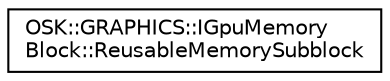 digraph "Representación gráfica de la clase"
{
 // INTERACTIVE_SVG=YES
 // LATEX_PDF_SIZE
  edge [fontname="Helvetica",fontsize="10",labelfontname="Helvetica",labelfontsize="10"];
  node [fontname="Helvetica",fontsize="10",shape=record];
  rankdir="LR";
  Node0 [label="OSK::GRAPHICS::IGpuMemory\lBlock::ReusableMemorySubblock",height=0.2,width=0.4,color="black", fillcolor="white", style="filled",URL="$struct_o_s_k_1_1_g_r_a_p_h_i_c_s_1_1_i_gpu_memory_block_1_1_reusable_memory_subblock.html",tooltip="Estructura que se usa cuando un subbloque ya no está en uso: una región de memoria entre dos subbloqu..."];
}
